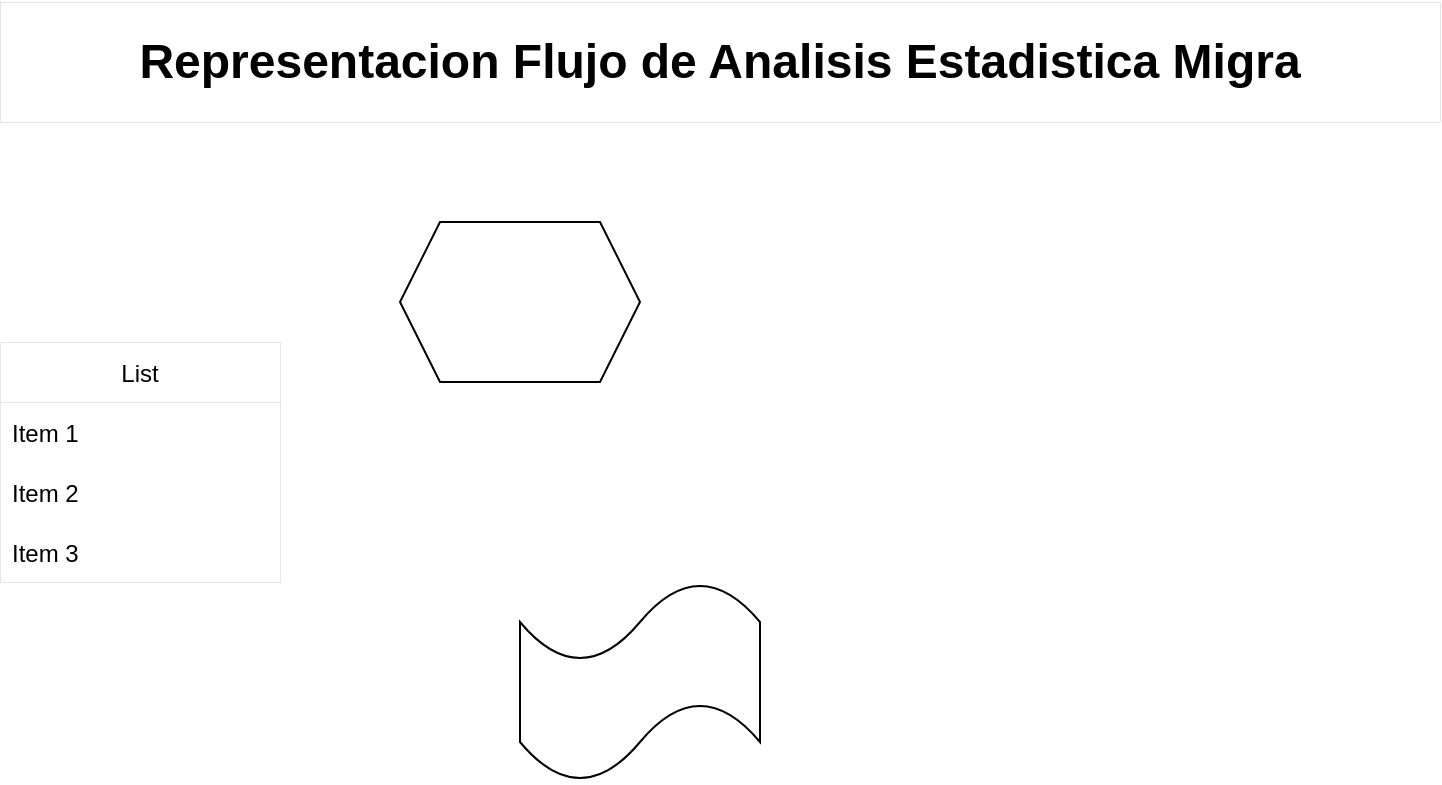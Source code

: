 <mxfile version="17.1.2" type="github"><diagram id="iWN_CsWxWYqK973oAs0j" name="Page-1"><mxGraphModel dx="868" dy="479" grid="1" gridSize="10" guides="1" tooltips="1" connect="1" arrows="1" fold="1" page="1" pageScale="1" pageWidth="827" pageHeight="1169" math="0" shadow="0"><root><mxCell id="0"/><mxCell id="1" parent="0"/><mxCell id="NdXc9xAfJtiQj9tUR-B1-1" value="&lt;h1&gt;Representacion Flujo de Analisis Estadistica Migra&lt;/h1&gt;" style="rounded=0;whiteSpace=wrap;html=1;dashed=1;dashPattern=1 4;fillColor=none;strokeWidth=0;" parent="1" vertex="1"><mxGeometry x="70" y="10" width="720" height="60" as="geometry"/></mxCell><mxCell id="NdXc9xAfJtiQj9tUR-B1-7" value="List" style="swimlane;fontStyle=0;childLayout=stackLayout;horizontal=1;startSize=30;horizontalStack=0;resizeParent=1;resizeParentMax=0;resizeLast=0;collapsible=1;marginBottom=0;dashed=1;dashPattern=1 4;strokeWidth=0;fillColor=none;" parent="1" vertex="1"><mxGeometry x="70" y="180" width="140" height="120" as="geometry"/></mxCell><mxCell id="NdXc9xAfJtiQj9tUR-B1-8" value="Item 1" style="text;strokeColor=none;fillColor=none;align=left;verticalAlign=middle;spacingLeft=4;spacingRight=4;overflow=hidden;points=[[0,0.5],[1,0.5]];portConstraint=eastwest;rotatable=0;dashed=1;dashPattern=1 4;" parent="NdXc9xAfJtiQj9tUR-B1-7" vertex="1"><mxGeometry y="30" width="140" height="30" as="geometry"/></mxCell><mxCell id="NdXc9xAfJtiQj9tUR-B1-9" value="Item 2" style="text;strokeColor=none;fillColor=none;align=left;verticalAlign=middle;spacingLeft=4;spacingRight=4;overflow=hidden;points=[[0,0.5],[1,0.5]];portConstraint=eastwest;rotatable=0;dashed=1;dashPattern=1 4;" parent="NdXc9xAfJtiQj9tUR-B1-7" vertex="1"><mxGeometry y="60" width="140" height="30" as="geometry"/></mxCell><mxCell id="NdXc9xAfJtiQj9tUR-B1-10" value="Item 3" style="text;strokeColor=none;fillColor=none;align=left;verticalAlign=middle;spacingLeft=4;spacingRight=4;overflow=hidden;points=[[0,0.5],[1,0.5]];portConstraint=eastwest;rotatable=0;dashed=1;dashPattern=1 4;" parent="NdXc9xAfJtiQj9tUR-B1-7" vertex="1"><mxGeometry y="90" width="140" height="30" as="geometry"/></mxCell><mxCell id="Wt9NbjFuZ9VtNd1HVSpA-1" value="" style="shape=hexagon;perimeter=hexagonPerimeter2;whiteSpace=wrap;html=1;fixedSize=1;" vertex="1" parent="1"><mxGeometry x="270" y="120" width="120" height="80" as="geometry"/></mxCell><mxCell id="Wt9NbjFuZ9VtNd1HVSpA-2" value="" style="shape=tape;whiteSpace=wrap;html=1;" vertex="1" parent="1"><mxGeometry x="330" y="300" width="120" height="100" as="geometry"/></mxCell></root></mxGraphModel></diagram></mxfile>
